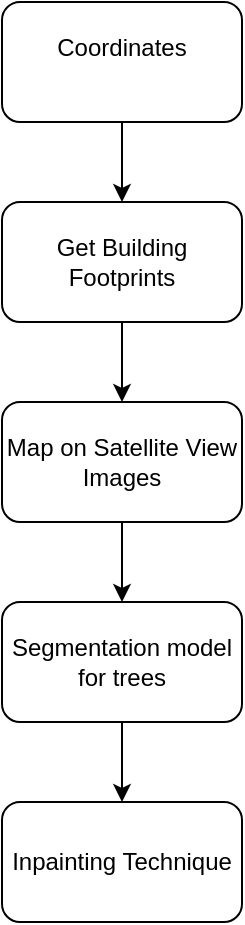 <mxfile version="26.3.0">
  <diagram name="Page-1" id="XIVHAU0PDGDdikp9HGy8">
    <mxGraphModel dx="976" dy="671" grid="1" gridSize="10" guides="1" tooltips="1" connect="1" arrows="1" fold="1" page="1" pageScale="1" pageWidth="850" pageHeight="1100" math="0" shadow="0">
      <root>
        <mxCell id="0" />
        <mxCell id="1" parent="0" />
        <mxCell id="OoGDG2oWqa-N6CHyW_qH-6" value="" style="edgeStyle=orthogonalEdgeStyle;rounded=0;orthogonalLoop=1;jettySize=auto;html=1;" edge="1" parent="1" source="OoGDG2oWqa-N6CHyW_qH-1" target="OoGDG2oWqa-N6CHyW_qH-2">
          <mxGeometry relative="1" as="geometry" />
        </mxCell>
        <mxCell id="OoGDG2oWqa-N6CHyW_qH-1" value="Coordinates&lt;div&gt;&lt;div&gt;&lt;br&gt;&lt;/div&gt;&lt;/div&gt;" style="rounded=1;whiteSpace=wrap;html=1;" vertex="1" parent="1">
          <mxGeometry x="340" y="70" width="120" height="60" as="geometry" />
        </mxCell>
        <mxCell id="OoGDG2oWqa-N6CHyW_qH-7" value="" style="edgeStyle=orthogonalEdgeStyle;rounded=0;orthogonalLoop=1;jettySize=auto;html=1;" edge="1" parent="1" source="OoGDG2oWqa-N6CHyW_qH-2" target="OoGDG2oWqa-N6CHyW_qH-3">
          <mxGeometry relative="1" as="geometry" />
        </mxCell>
        <mxCell id="OoGDG2oWqa-N6CHyW_qH-2" value="Get Building Footprints" style="rounded=1;whiteSpace=wrap;html=1;" vertex="1" parent="1">
          <mxGeometry x="340" y="170" width="120" height="60" as="geometry" />
        </mxCell>
        <mxCell id="OoGDG2oWqa-N6CHyW_qH-8" value="" style="edgeStyle=orthogonalEdgeStyle;rounded=0;orthogonalLoop=1;jettySize=auto;html=1;" edge="1" parent="1" source="OoGDG2oWqa-N6CHyW_qH-3" target="OoGDG2oWqa-N6CHyW_qH-4">
          <mxGeometry relative="1" as="geometry" />
        </mxCell>
        <mxCell id="OoGDG2oWqa-N6CHyW_qH-3" value="Map on Satellite View Images" style="rounded=1;whiteSpace=wrap;html=1;" vertex="1" parent="1">
          <mxGeometry x="340" y="270" width="120" height="60" as="geometry" />
        </mxCell>
        <mxCell id="OoGDG2oWqa-N6CHyW_qH-9" value="" style="edgeStyle=orthogonalEdgeStyle;rounded=0;orthogonalLoop=1;jettySize=auto;html=1;" edge="1" parent="1" source="OoGDG2oWqa-N6CHyW_qH-4" target="OoGDG2oWqa-N6CHyW_qH-5">
          <mxGeometry relative="1" as="geometry" />
        </mxCell>
        <mxCell id="OoGDG2oWqa-N6CHyW_qH-4" value="Segmentation model for trees" style="rounded=1;whiteSpace=wrap;html=1;" vertex="1" parent="1">
          <mxGeometry x="340" y="370" width="120" height="60" as="geometry" />
        </mxCell>
        <mxCell id="OoGDG2oWqa-N6CHyW_qH-5" value="Inpainting Technique" style="rounded=1;whiteSpace=wrap;html=1;" vertex="1" parent="1">
          <mxGeometry x="340" y="470" width="120" height="60" as="geometry" />
        </mxCell>
      </root>
    </mxGraphModel>
  </diagram>
</mxfile>
